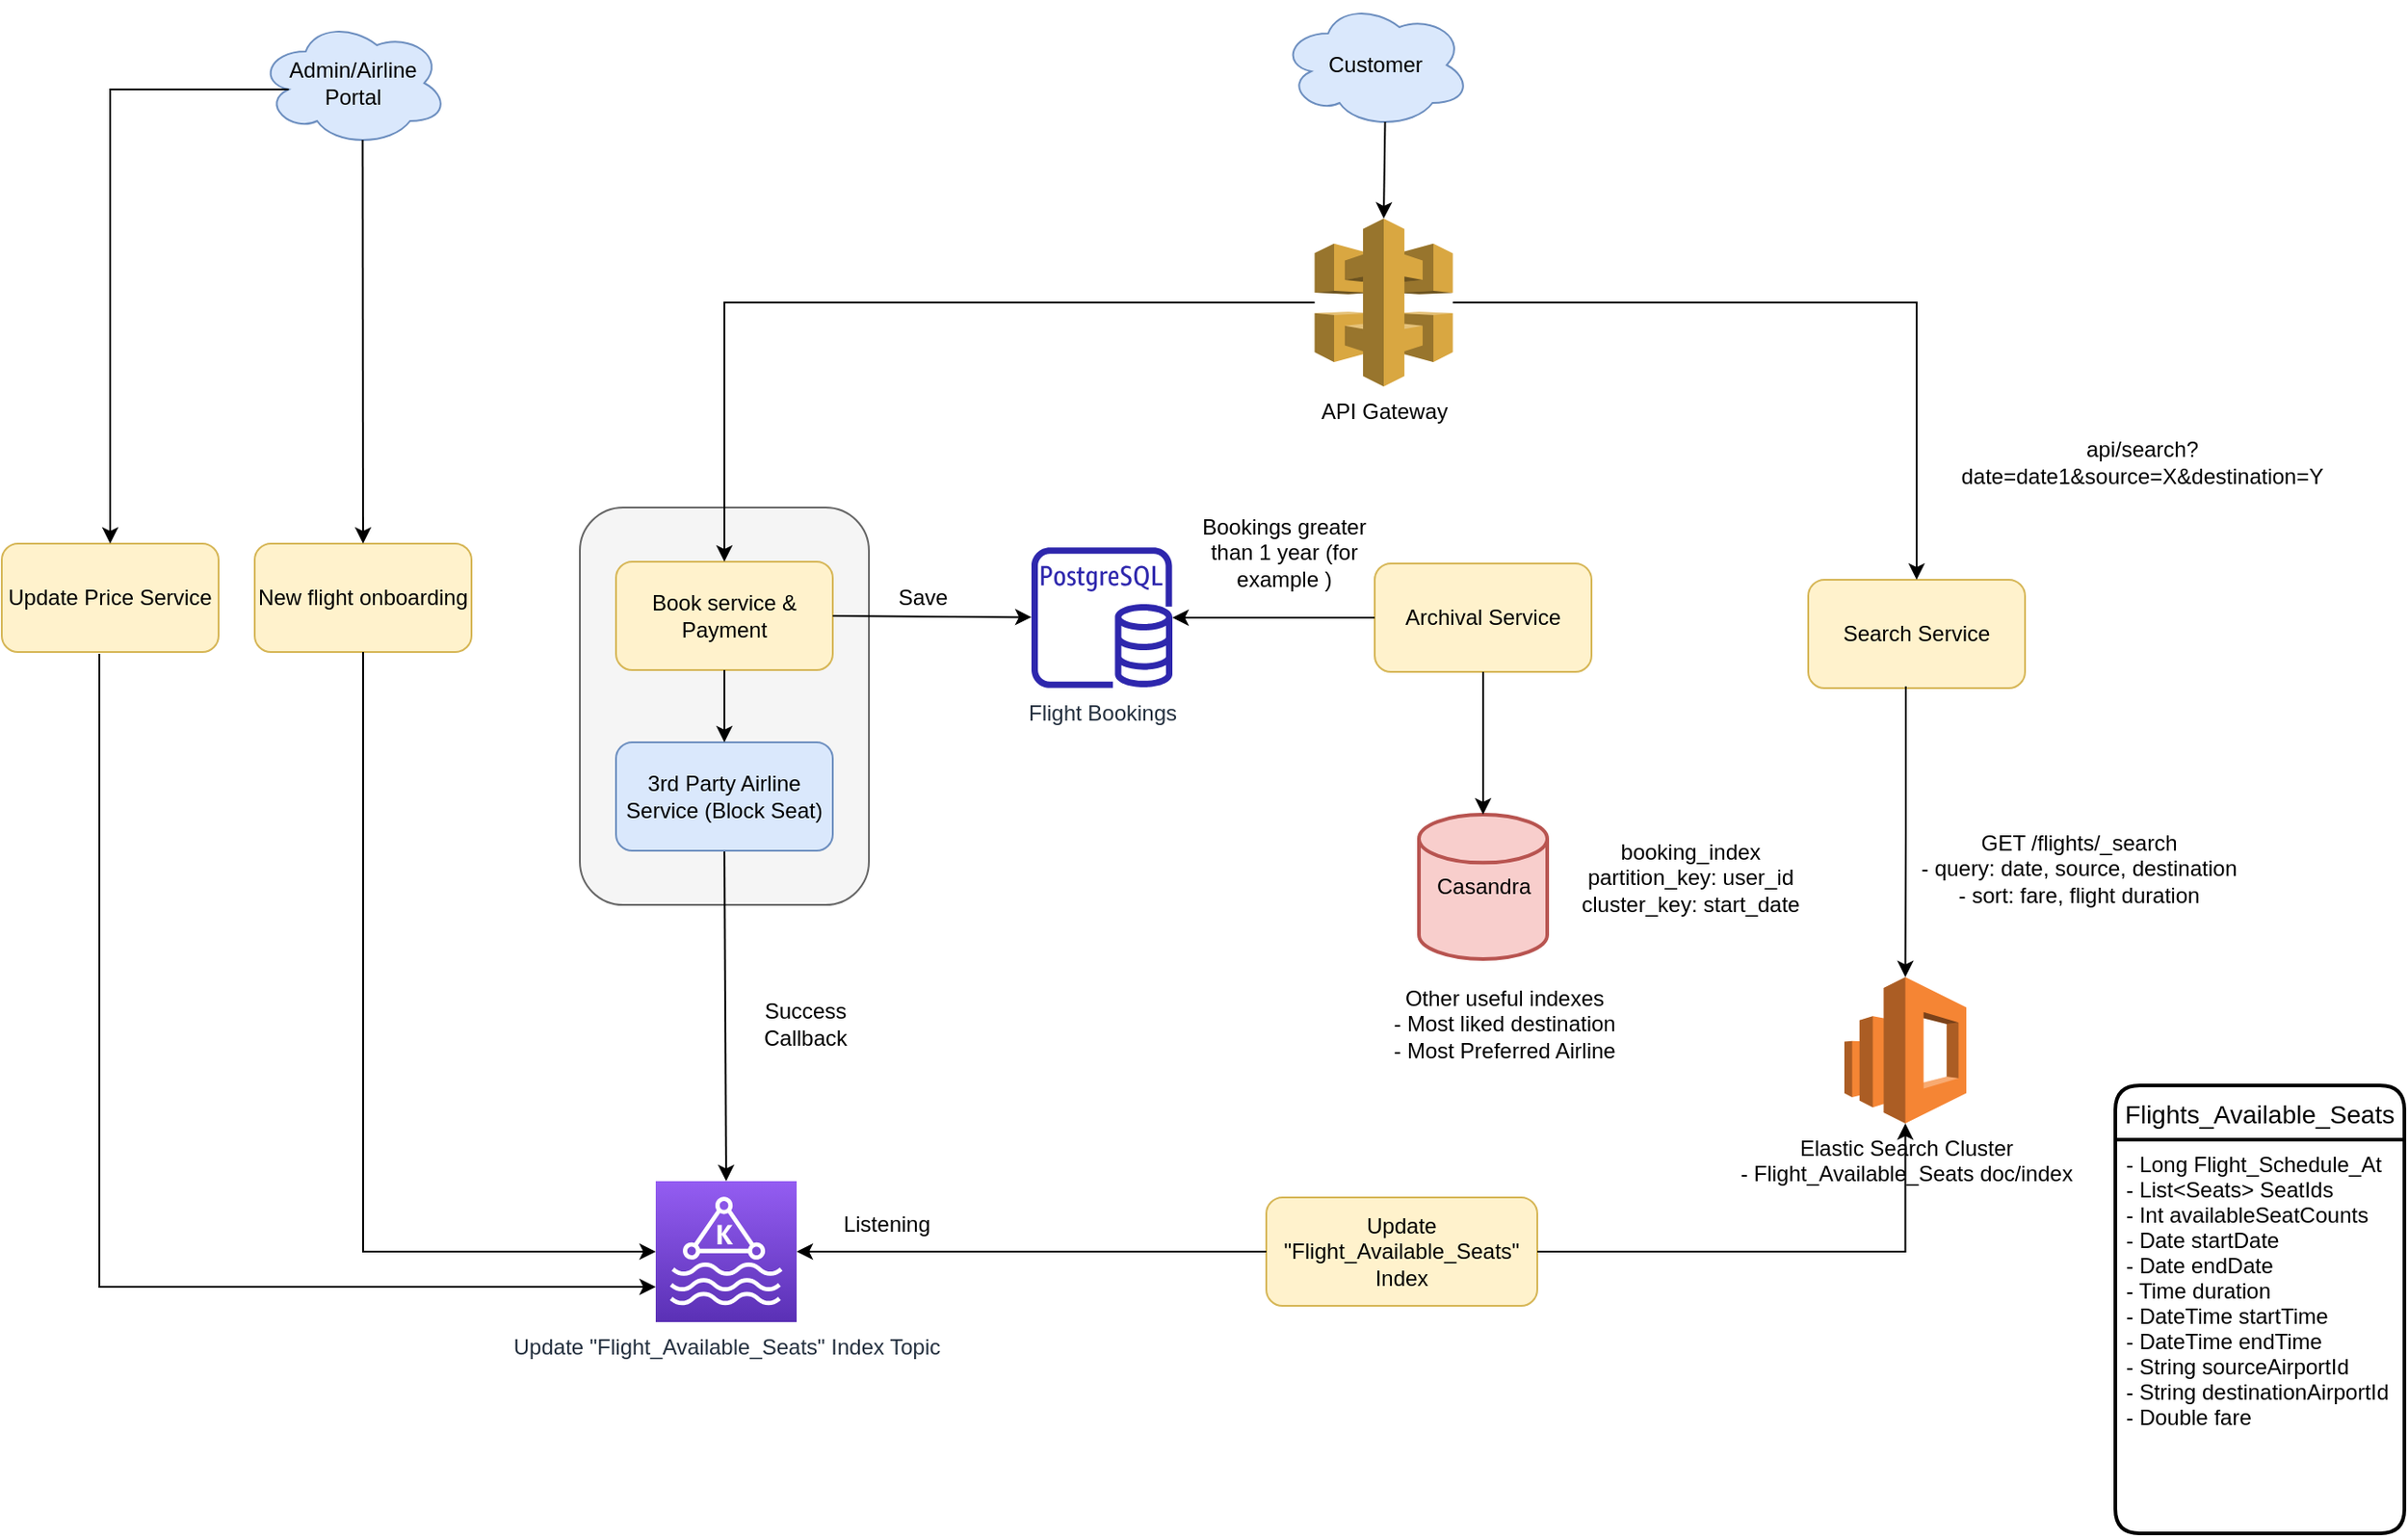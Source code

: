 <mxfile version="20.3.6" type="github">
  <diagram id="QmlQBhIYwJw1mIavMcAx" name="Page-1">
    <mxGraphModel dx="1796" dy="526" grid="1" gridSize="10" guides="1" tooltips="1" connect="1" arrows="1" fold="1" page="1" pageScale="1" pageWidth="850" pageHeight="1100" math="0" shadow="0">
      <root>
        <mxCell id="0" />
        <mxCell id="1" parent="0" />
        <mxCell id="riMyX0msE-alBqGIp-w9-9" value="" style="rounded=1;whiteSpace=wrap;html=1;fillColor=#f5f5f5;strokeColor=#666666;fontColor=#333333;" vertex="1" parent="1">
          <mxGeometry y="320" width="160" height="220" as="geometry" />
        </mxCell>
        <mxCell id="vAlPWBbDWoFCUTtDWhU5-1" value="Customer" style="ellipse;shape=cloud;whiteSpace=wrap;html=1;fillColor=#dae8fc;strokeColor=#6c8ebf;" parent="1" vertex="1">
          <mxGeometry x="388" y="40" width="105" height="70" as="geometry" />
        </mxCell>
        <mxCell id="vAlPWBbDWoFCUTtDWhU5-5" value="Search Service" style="rounded=1;whiteSpace=wrap;html=1;fillColor=#fff2cc;strokeColor=#d6b656;" parent="1" vertex="1">
          <mxGeometry x="680" y="360" width="120" height="60" as="geometry" />
        </mxCell>
        <mxCell id="vAlPWBbDWoFCUTtDWhU5-8" value="" style="endArrow=classic;html=1;rounded=0;entryX=0.5;entryY=0;entryDx=0;entryDy=0;edgeStyle=orthogonalEdgeStyle;" parent="1" source="riMyX0msE-alBqGIp-w9-1" target="vAlPWBbDWoFCUTtDWhU5-5" edge="1">
          <mxGeometry width="50" height="50" relative="1" as="geometry">
            <mxPoint x="445" y="260" as="sourcePoint" />
            <mxPoint x="430" y="260" as="targetPoint" />
          </mxGeometry>
        </mxCell>
        <mxCell id="vAlPWBbDWoFCUTtDWhU5-10" value="&lt;div&gt;Elastic Search Cluster &lt;br&gt;&lt;/div&gt;&lt;div&gt;- Flight_Available_Seats doc/index&lt;br&gt;&lt;/div&gt;" style="outlineConnect=0;dashed=0;verticalLabelPosition=bottom;verticalAlign=top;align=center;html=1;shape=mxgraph.aws3.elasticsearch_service;fillColor=#F58534;gradientColor=none;" parent="1" vertex="1">
          <mxGeometry x="700" y="580" width="67.5" height="81" as="geometry" />
        </mxCell>
        <mxCell id="vAlPWBbDWoFCUTtDWhU5-16" value="" style="endArrow=classic;html=1;rounded=0;exitX=0.55;exitY=0.95;exitDx=0;exitDy=0;exitPerimeter=0;entryX=0.5;entryY=0;entryDx=0;entryDy=0;entryPerimeter=0;" parent="1" source="vAlPWBbDWoFCUTtDWhU5-1" target="riMyX0msE-alBqGIp-w9-1" edge="1">
          <mxGeometry width="50" height="50" relative="1" as="geometry">
            <mxPoint x="380" y="290" as="sourcePoint" />
            <mxPoint x="445" y="180" as="targetPoint" />
          </mxGeometry>
        </mxCell>
        <mxCell id="vAlPWBbDWoFCUTtDWhU5-22" value="" style="endArrow=classic;html=1;rounded=0;exitX=0.45;exitY=0.983;exitDx=0;exitDy=0;exitPerimeter=0;edgeStyle=orthogonalEdgeStyle;" parent="1" source="vAlPWBbDWoFCUTtDWhU5-5" target="vAlPWBbDWoFCUTtDWhU5-10" edge="1">
          <mxGeometry width="50" height="50" relative="1" as="geometry">
            <mxPoint x="490" y="410" as="sourcePoint" />
            <mxPoint x="502.857" y="520.259" as="targetPoint" />
          </mxGeometry>
        </mxCell>
        <mxCell id="vAlPWBbDWoFCUTtDWhU5-24" value="New flight onboarding" style="rounded=1;whiteSpace=wrap;html=1;fillColor=#fff2cc;strokeColor=#d6b656;" parent="1" vertex="1">
          <mxGeometry x="-180" y="340" width="120" height="60" as="geometry" />
        </mxCell>
        <mxCell id="vAlPWBbDWoFCUTtDWhU5-25" value="Update &quot;Flight_Available_Seats&quot; Index Topic" style="sketch=0;points=[[0,0,0],[0.25,0,0],[0.5,0,0],[0.75,0,0],[1,0,0],[0,1,0],[0.25,1,0],[0.5,1,0],[0.75,1,0],[1,1,0],[0,0.25,0],[0,0.5,0],[0,0.75,0],[1,0.25,0],[1,0.5,0],[1,0.75,0]];outlineConnect=0;fontColor=#232F3E;gradientColor=#945DF2;gradientDirection=north;fillColor=#5A30B5;strokeColor=#ffffff;dashed=0;verticalLabelPosition=bottom;verticalAlign=top;align=center;html=1;fontSize=12;fontStyle=0;aspect=fixed;shape=mxgraph.aws4.resourceIcon;resIcon=mxgraph.aws4.managed_streaming_for_kafka;" parent="1" vertex="1">
          <mxGeometry x="42" y="693" width="78" height="78" as="geometry" />
        </mxCell>
        <mxCell id="vAlPWBbDWoFCUTtDWhU5-26" value="" style="endArrow=classic;html=1;rounded=0;exitX=0.5;exitY=1;exitDx=0;exitDy=0;entryX=0;entryY=0.5;entryDx=0;entryDy=0;entryPerimeter=0;edgeStyle=orthogonalEdgeStyle;" parent="1" source="vAlPWBbDWoFCUTtDWhU5-24" target="vAlPWBbDWoFCUTtDWhU5-25" edge="1">
          <mxGeometry width="50" height="50" relative="1" as="geometry">
            <mxPoint x="220" y="650" as="sourcePoint" />
            <mxPoint x="270" y="600" as="targetPoint" />
          </mxGeometry>
        </mxCell>
        <mxCell id="vAlPWBbDWoFCUTtDWhU5-28" value="Update &quot;Flight_Available_Seats&quot; Index" style="rounded=1;whiteSpace=wrap;html=1;fillColor=#fff2cc;strokeColor=#d6b656;" parent="1" vertex="1">
          <mxGeometry x="380" y="702" width="150" height="60" as="geometry" />
        </mxCell>
        <mxCell id="vAlPWBbDWoFCUTtDWhU5-36" value="" style="endArrow=classic;html=1;rounded=0;exitX=0;exitY=0.5;exitDx=0;exitDy=0;entryX=1;entryY=0.5;entryDx=0;entryDy=0;entryPerimeter=0;" parent="1" source="vAlPWBbDWoFCUTtDWhU5-28" target="vAlPWBbDWoFCUTtDWhU5-25" edge="1">
          <mxGeometry width="50" height="50" relative="1" as="geometry">
            <mxPoint x="290" y="820" as="sourcePoint" />
            <mxPoint x="340" y="770" as="targetPoint" />
          </mxGeometry>
        </mxCell>
        <mxCell id="vAlPWBbDWoFCUTtDWhU5-37" value="Listening" style="text;html=1;strokeColor=none;fillColor=none;align=center;verticalAlign=middle;whiteSpace=wrap;rounded=0;" parent="1" vertex="1">
          <mxGeometry x="140" y="702" width="60" height="30" as="geometry" />
        </mxCell>
        <mxCell id="vAlPWBbDWoFCUTtDWhU5-38" value="" style="endArrow=classic;html=1;rounded=0;exitX=1;exitY=0.5;exitDx=0;exitDy=0;edgeStyle=orthogonalEdgeStyle;" parent="1" source="vAlPWBbDWoFCUTtDWhU5-28" target="vAlPWBbDWoFCUTtDWhU5-10" edge="1">
          <mxGeometry width="50" height="50" relative="1" as="geometry">
            <mxPoint x="290" y="810" as="sourcePoint" />
            <mxPoint x="340" y="760" as="targetPoint" />
          </mxGeometry>
        </mxCell>
        <mxCell id="ZmsU_r1sI4WWfwPW7TTX-3" value="api/search?date=date1&amp;amp;source=X&amp;amp;destination=Y" style="text;html=1;strokeColor=none;fillColor=none;align=center;verticalAlign=middle;whiteSpace=wrap;rounded=0;" parent="1" vertex="1">
          <mxGeometry x="750" y="280" width="230" height="30" as="geometry" />
        </mxCell>
        <mxCell id="ZmsU_r1sI4WWfwPW7TTX-5" value="Book service &amp;amp; Payment" style="rounded=1;whiteSpace=wrap;html=1;fillColor=#fff2cc;strokeColor=#d6b656;" parent="1" vertex="1">
          <mxGeometry x="20" y="350" width="120" height="60" as="geometry" />
        </mxCell>
        <mxCell id="ZmsU_r1sI4WWfwPW7TTX-6" value="" style="endArrow=classic;html=1;rounded=0;entryX=0.5;entryY=0;entryDx=0;entryDy=0;entryPerimeter=0;exitX=0.5;exitY=1;exitDx=0;exitDy=0;" parent="1" source="riMyX0msE-alBqGIp-w9-7" target="vAlPWBbDWoFCUTtDWhU5-25" edge="1">
          <mxGeometry width="50" height="50" relative="1" as="geometry">
            <mxPoint x="70" y="520" as="sourcePoint" />
            <mxPoint x="150" y="540" as="targetPoint" />
          </mxGeometry>
        </mxCell>
        <mxCell id="ZmsU_r1sI4WWfwPW7TTX-7" value="" style="endArrow=classic;html=1;rounded=0;entryX=0.5;entryY=0;entryDx=0;entryDy=0;edgeStyle=orthogonalEdgeStyle;" parent="1" source="riMyX0msE-alBqGIp-w9-1" target="ZmsU_r1sI4WWfwPW7TTX-5" edge="1">
          <mxGeometry width="50" height="50" relative="1" as="geometry">
            <mxPoint x="390" y="220" as="sourcePoint" />
            <mxPoint x="150" y="250" as="targetPoint" />
          </mxGeometry>
        </mxCell>
        <mxCell id="ZmsU_r1sI4WWfwPW7TTX-9" value="Admin/Airline Portal" style="ellipse;shape=cloud;whiteSpace=wrap;html=1;fillColor=#dae8fc;strokeColor=#6c8ebf;" parent="1" vertex="1">
          <mxGeometry x="-178" y="50" width="105" height="70" as="geometry" />
        </mxCell>
        <mxCell id="ZmsU_r1sI4WWfwPW7TTX-10" value="" style="endArrow=classic;html=1;rounded=0;exitX=0.55;exitY=0.95;exitDx=0;exitDy=0;exitPerimeter=0;entryX=0.5;entryY=0;entryDx=0;entryDy=0;" parent="1" source="ZmsU_r1sI4WWfwPW7TTX-9" target="vAlPWBbDWoFCUTtDWhU5-24" edge="1">
          <mxGeometry width="50" height="50" relative="1" as="geometry">
            <mxPoint x="140" y="280" as="sourcePoint" />
            <mxPoint x="190" y="230" as="targetPoint" />
          </mxGeometry>
        </mxCell>
        <mxCell id="ZmsU_r1sI4WWfwPW7TTX-11" value="Update Price Service" style="rounded=1;whiteSpace=wrap;html=1;fillColor=#fff2cc;strokeColor=#d6b656;" parent="1" vertex="1">
          <mxGeometry x="-320" y="340" width="120" height="60" as="geometry" />
        </mxCell>
        <mxCell id="ZmsU_r1sI4WWfwPW7TTX-12" value="" style="endArrow=classic;html=1;rounded=0;exitX=0.16;exitY=0.55;exitDx=0;exitDy=0;exitPerimeter=0;entryX=0.5;entryY=0;entryDx=0;entryDy=0;edgeStyle=orthogonalEdgeStyle;" parent="1" source="ZmsU_r1sI4WWfwPW7TTX-9" target="ZmsU_r1sI4WWfwPW7TTX-11" edge="1">
          <mxGeometry width="50" height="50" relative="1" as="geometry">
            <mxPoint x="-110.25" y="126.5" as="sourcePoint" />
            <mxPoint x="-110" y="350" as="targetPoint" />
          </mxGeometry>
        </mxCell>
        <mxCell id="ZmsU_r1sI4WWfwPW7TTX-13" value="" style="endArrow=classic;html=1;rounded=0;exitX=0.45;exitY=1.017;exitDx=0;exitDy=0;exitPerimeter=0;entryX=0;entryY=0.75;entryDx=0;entryDy=0;entryPerimeter=0;edgeStyle=orthogonalEdgeStyle;" parent="1" source="ZmsU_r1sI4WWfwPW7TTX-11" target="vAlPWBbDWoFCUTtDWhU5-25" edge="1">
          <mxGeometry width="50" height="50" relative="1" as="geometry">
            <mxPoint x="40" y="570" as="sourcePoint" />
            <mxPoint x="90" y="520" as="targetPoint" />
          </mxGeometry>
        </mxCell>
        <mxCell id="riMyX0msE-alBqGIp-w9-1" value="API Gateway" style="outlineConnect=0;dashed=0;verticalLabelPosition=bottom;verticalAlign=top;align=center;html=1;shape=mxgraph.aws3.api_gateway;fillColor=#D9A741;gradientColor=none;" vertex="1" parent="1">
          <mxGeometry x="406.75" y="160" width="76.5" height="93" as="geometry" />
        </mxCell>
        <mxCell id="riMyX0msE-alBqGIp-w9-4" value="&lt;div&gt;GET /flights/_search&lt;/div&gt;&lt;div&gt;- query: date, source, destination&lt;/div&gt;&lt;div&gt;- sort: fare, flight duration&lt;br&gt;&lt;/div&gt;" style="text;html=1;strokeColor=none;fillColor=none;align=center;verticalAlign=middle;whiteSpace=wrap;rounded=0;" vertex="1" parent="1">
          <mxGeometry x="730" y="500" width="200" height="40" as="geometry" />
        </mxCell>
        <mxCell id="riMyX0msE-alBqGIp-w9-5" value="Flights_Available_Seats" style="swimlane;childLayout=stackLayout;horizontal=1;startSize=30;horizontalStack=0;rounded=1;fontSize=14;fontStyle=0;strokeWidth=2;resizeParent=0;resizeLast=1;shadow=0;dashed=0;align=center;" vertex="1" parent="1">
          <mxGeometry x="850" y="640" width="160" height="248" as="geometry">
            <mxRectangle x="483.25" y="642" width="190" height="30" as="alternateBounds" />
          </mxGeometry>
        </mxCell>
        <mxCell id="riMyX0msE-alBqGIp-w9-6" value="- Long Flight_Schedule_At&#xa;- List&lt;Seats&gt; SeatIds&#xa;- Int availableSeatCounts&#xa;- Date startDate&#xa;- Date endDate&#xa;- Time duration&#xa;- DateTime startTime&#xa;- DateTime endTime&#xa;- String sourceAirportId&#xa;- String destinationAirportId&#xa;- Double fare" style="align=left;strokeColor=none;fillColor=none;spacingLeft=4;fontSize=12;verticalAlign=top;resizable=0;rotatable=0;part=1;" vertex="1" parent="riMyX0msE-alBqGIp-w9-5">
          <mxGeometry y="30" width="160" height="218" as="geometry" />
        </mxCell>
        <mxCell id="riMyX0msE-alBqGIp-w9-7" value="3rd Party Airline Service (Block Seat)" style="rounded=1;whiteSpace=wrap;html=1;fillColor=#dae8fc;strokeColor=#6c8ebf;" vertex="1" parent="1">
          <mxGeometry x="20" y="450" width="120" height="60" as="geometry" />
        </mxCell>
        <mxCell id="riMyX0msE-alBqGIp-w9-8" value="" style="endArrow=classic;html=1;rounded=0;exitX=0.5;exitY=1;exitDx=0;exitDy=0;entryX=0.5;entryY=0;entryDx=0;entryDy=0;" edge="1" parent="1" source="ZmsU_r1sI4WWfwPW7TTX-5" target="riMyX0msE-alBqGIp-w9-7">
          <mxGeometry width="50" height="50" relative="1" as="geometry">
            <mxPoint x="-30" y="450" as="sourcePoint" />
            <mxPoint x="20" y="400" as="targetPoint" />
          </mxGeometry>
        </mxCell>
        <mxCell id="riMyX0msE-alBqGIp-w9-11" value="Success Callback" style="text;html=1;strokeColor=none;fillColor=none;align=center;verticalAlign=middle;whiteSpace=wrap;rounded=0;" vertex="1" parent="1">
          <mxGeometry x="80" y="591" width="90" height="30" as="geometry" />
        </mxCell>
        <mxCell id="riMyX0msE-alBqGIp-w9-13" value="Flight Bookings" style="sketch=0;outlineConnect=0;fontColor=#232F3E;gradientColor=none;fillColor=#2E27AD;strokeColor=none;dashed=0;verticalLabelPosition=bottom;verticalAlign=top;align=center;html=1;fontSize=12;fontStyle=0;aspect=fixed;pointerEvents=1;shape=mxgraph.aws4.rds_postgresql_instance;" vertex="1" parent="1">
          <mxGeometry x="250" y="342" width="78" height="78" as="geometry" />
        </mxCell>
        <mxCell id="riMyX0msE-alBqGIp-w9-14" value="" style="endArrow=classic;html=1;rounded=0;exitX=1;exitY=0.5;exitDx=0;exitDy=0;" edge="1" parent="1" source="ZmsU_r1sI4WWfwPW7TTX-5" target="riMyX0msE-alBqGIp-w9-13">
          <mxGeometry width="50" height="50" relative="1" as="geometry">
            <mxPoint x="-30" y="540" as="sourcePoint" />
            <mxPoint x="20" y="490" as="targetPoint" />
          </mxGeometry>
        </mxCell>
        <mxCell id="riMyX0msE-alBqGIp-w9-15" value="Save" style="text;html=1;strokeColor=none;fillColor=none;align=center;verticalAlign=middle;whiteSpace=wrap;rounded=0;" vertex="1" parent="1">
          <mxGeometry x="160" y="355" width="60" height="30" as="geometry" />
        </mxCell>
        <mxCell id="riMyX0msE-alBqGIp-w9-16" value="Casandra" style="strokeWidth=2;html=1;shape=mxgraph.flowchart.database;whiteSpace=wrap;fillColor=#f8cecc;strokeColor=#b85450;" vertex="1" parent="1">
          <mxGeometry x="464.5" y="490" width="71" height="80" as="geometry" />
        </mxCell>
        <mxCell id="riMyX0msE-alBqGIp-w9-17" value="Archival Service" style="rounded=1;whiteSpace=wrap;html=1;fillColor=#fff2cc;strokeColor=#d6b656;" vertex="1" parent="1">
          <mxGeometry x="440" y="351" width="120" height="60" as="geometry" />
        </mxCell>
        <mxCell id="riMyX0msE-alBqGIp-w9-18" value="" style="endArrow=classic;html=1;rounded=0;exitX=0;exitY=0.5;exitDx=0;exitDy=0;" edge="1" parent="1" source="riMyX0msE-alBqGIp-w9-17" target="riMyX0msE-alBqGIp-w9-13">
          <mxGeometry width="50" height="50" relative="1" as="geometry">
            <mxPoint x="500" y="600" as="sourcePoint" />
            <mxPoint x="550" y="550" as="targetPoint" />
          </mxGeometry>
        </mxCell>
        <mxCell id="riMyX0msE-alBqGIp-w9-19" value="&lt;div&gt;booking_index&lt;/div&gt;&lt;div&gt;partition_key: user_id&lt;/div&gt;&lt;div&gt;cluster_key: start_date&lt;br&gt;&lt;/div&gt;" style="text;html=1;strokeColor=none;fillColor=none;align=center;verticalAlign=middle;whiteSpace=wrap;rounded=0;" vertex="1" parent="1">
          <mxGeometry x="550" y="510" width="130" height="30" as="geometry" />
        </mxCell>
        <mxCell id="riMyX0msE-alBqGIp-w9-20" value="" style="endArrow=classic;html=1;rounded=0;exitX=0.5;exitY=1;exitDx=0;exitDy=0;entryX=0.5;entryY=0;entryDx=0;entryDy=0;entryPerimeter=0;" edge="1" parent="1" source="riMyX0msE-alBqGIp-w9-17" target="riMyX0msE-alBqGIp-w9-16">
          <mxGeometry width="50" height="50" relative="1" as="geometry">
            <mxPoint x="330" y="600" as="sourcePoint" />
            <mxPoint x="380" y="550" as="targetPoint" />
          </mxGeometry>
        </mxCell>
        <mxCell id="riMyX0msE-alBqGIp-w9-21" value="Bookings greater than 1 year (for example )" style="text;html=1;strokeColor=none;fillColor=none;align=center;verticalAlign=middle;whiteSpace=wrap;rounded=0;" vertex="1" parent="1">
          <mxGeometry x="340" y="330" width="100" height="30" as="geometry" />
        </mxCell>
        <mxCell id="riMyX0msE-alBqGIp-w9-22" value="&lt;div&gt;Other useful indexes&lt;/div&gt;&lt;div&gt;- Most liked destination&lt;/div&gt;&lt;div&gt;- Most Preferred Airline&lt;br&gt;&lt;/div&gt;" style="text;html=1;strokeColor=none;fillColor=none;align=center;verticalAlign=middle;whiteSpace=wrap;rounded=0;" vertex="1" parent="1">
          <mxGeometry x="406.75" y="591" width="210" height="30" as="geometry" />
        </mxCell>
      </root>
    </mxGraphModel>
  </diagram>
</mxfile>
